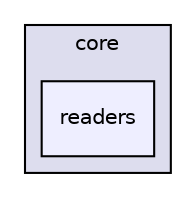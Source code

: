 digraph "java/umms/core/readers" {
  compound=true
  node [ fontsize="10", fontname="Helvetica"];
  edge [ labelfontsize="10", labelfontname="Helvetica"];
  subgraph clusterdir_47922fae4b2d4f7c6f8e56f6907fad50 {
    graph [ bgcolor="#ddddee", pencolor="black", label="core" fontname="Helvetica", fontsize="10", URL="dir_47922fae4b2d4f7c6f8e56f6907fad50.html"]
  dir_053018677e1c8a8cea71f4c68a6b5e96 [shape=box, label="readers", style="filled", fillcolor="#eeeeff", pencolor="black", URL="dir_053018677e1c8a8cea71f4c68a6b5e96.html"];
  }
}
